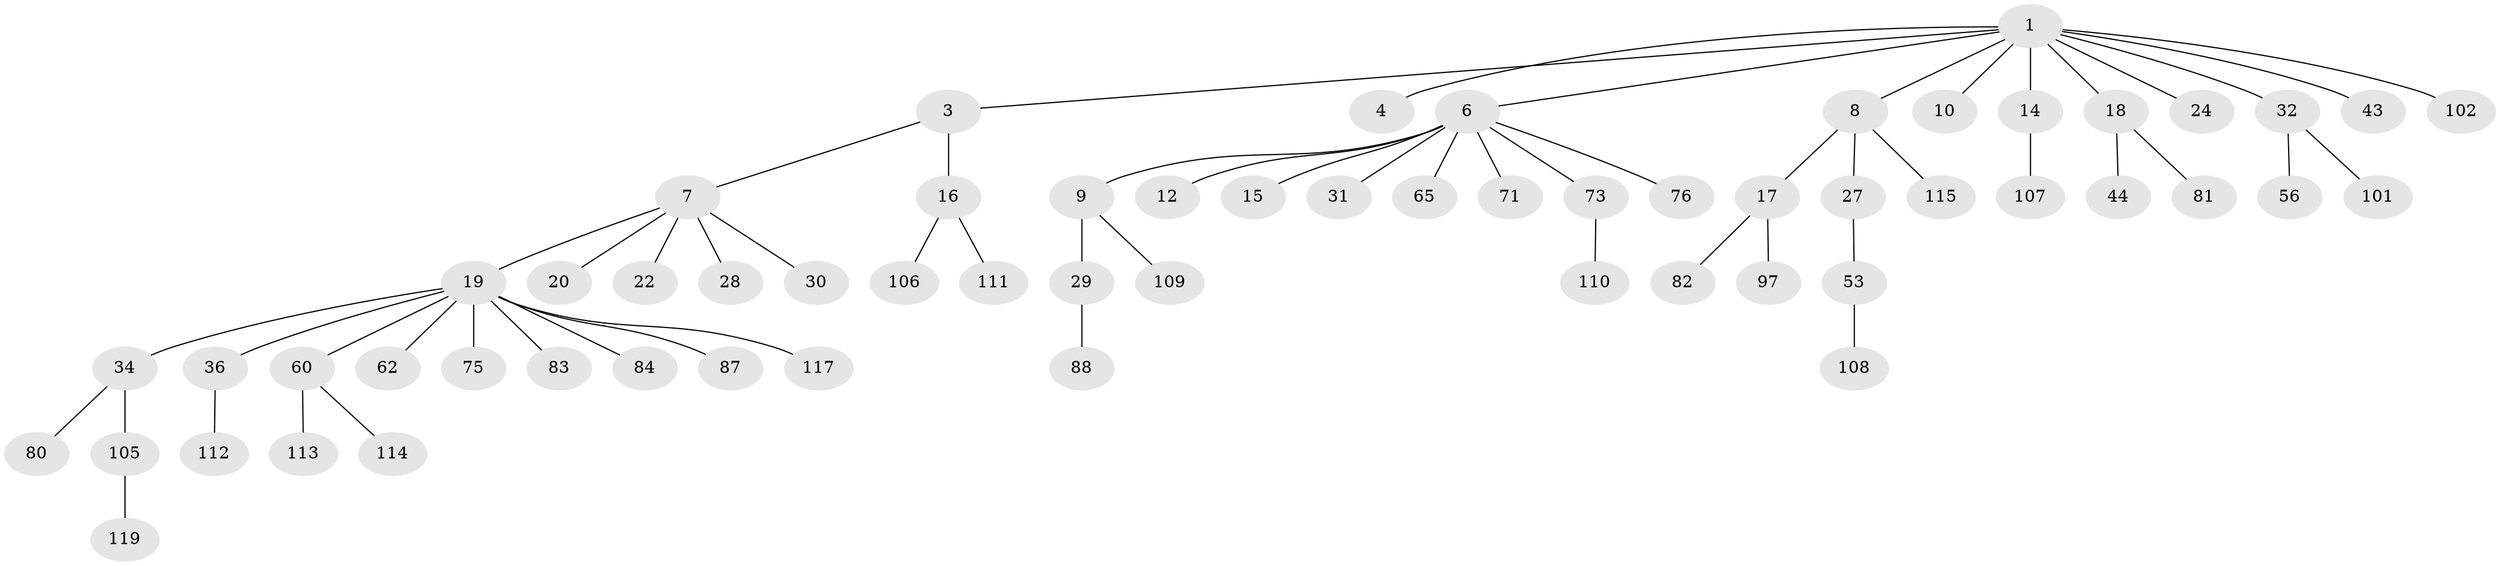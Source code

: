 // original degree distribution, {9: 0.008333333333333333, 4: 0.041666666666666664, 5: 0.03333333333333333, 2: 0.25833333333333336, 3: 0.15, 1: 0.49166666666666664, 6: 0.008333333333333333, 8: 0.008333333333333333}
// Generated by graph-tools (version 1.1) at 2025/15/03/09/25 04:15:30]
// undirected, 60 vertices, 59 edges
graph export_dot {
graph [start="1"]
  node [color=gray90,style=filled];
  1 [super="+2"];
  3 [super="+5+85"];
  4 [super="+21"];
  6 [super="+11"];
  7 [super="+13"];
  8;
  9 [super="+67"];
  10 [super="+92"];
  12;
  14 [super="+39"];
  15;
  16 [super="+64"];
  17;
  18;
  19 [super="+51+25+26+33+35+57+37"];
  20 [super="+23"];
  22;
  24 [super="+72"];
  27 [super="+58"];
  28 [super="+45"];
  29;
  30;
  31;
  32 [super="+38"];
  34 [super="+40+50"];
  36 [super="+41"];
  43 [super="+66+52"];
  44 [super="+46"];
  53 [super="+69+116"];
  56 [super="+89+77"];
  60 [super="+90+70"];
  62;
  65;
  71;
  73;
  75;
  76;
  80;
  81;
  82;
  83;
  84;
  87;
  88;
  97;
  101;
  102;
  105;
  106;
  107;
  108;
  109;
  110;
  111;
  112;
  113;
  114;
  115;
  117;
  119;
  1 -- 3;
  1 -- 4;
  1 -- 6;
  1 -- 8;
  1 -- 14;
  1 -- 32;
  1 -- 43;
  1 -- 102;
  1 -- 24;
  1 -- 10;
  1 -- 18;
  3 -- 7;
  3 -- 16;
  6 -- 9;
  6 -- 31;
  6 -- 65;
  6 -- 71;
  6 -- 73;
  6 -- 12;
  6 -- 15;
  6 -- 76;
  7 -- 19;
  7 -- 20;
  7 -- 22;
  7 -- 28;
  7 -- 30;
  8 -- 17;
  8 -- 27;
  8 -- 115;
  9 -- 29;
  9 -- 109;
  14 -- 107;
  16 -- 106;
  16 -- 111;
  17 -- 82;
  17 -- 97;
  18 -- 44;
  18 -- 81;
  19 -- 60;
  19 -- 87;
  19 -- 117;
  19 -- 34;
  19 -- 36;
  19 -- 84;
  19 -- 62;
  19 -- 83;
  19 -- 75;
  27 -- 53;
  29 -- 88;
  32 -- 56;
  32 -- 101;
  34 -- 105;
  34 -- 80;
  36 -- 112;
  53 -- 108;
  60 -- 113;
  60 -- 114;
  73 -- 110;
  105 -- 119;
}
